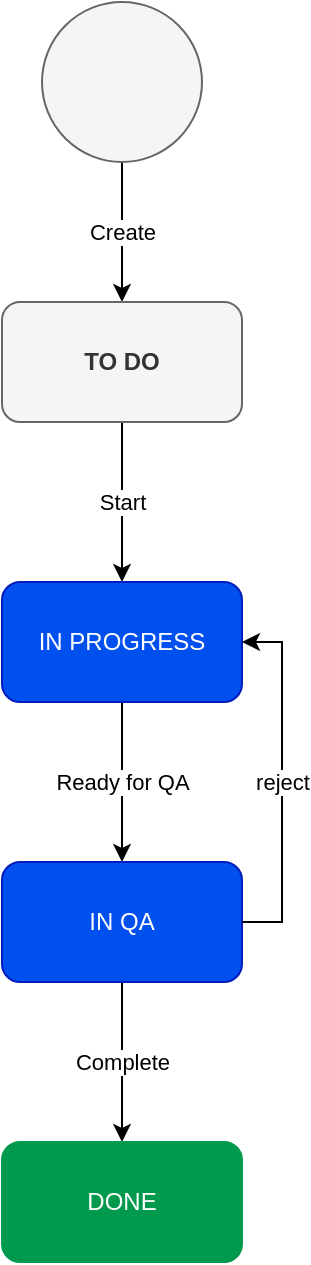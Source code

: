 <mxfile version="17.2.4" type="github">
  <diagram id="4rfmR-maDiOqtv5PfEjz" name="Page-1">
    <mxGraphModel dx="2370" dy="1287" grid="1" gridSize="10" guides="1" tooltips="1" connect="1" arrows="1" fold="1" page="1" pageScale="1" pageWidth="850" pageHeight="1100" math="0" shadow="0">
      <root>
        <mxCell id="0" />
        <mxCell id="1" parent="0" />
        <object label="&lt;font color=&quot;#000000&quot;&gt;Create&lt;/font&gt;" component="transition, status" id="YrOgD01m61sKEJDhOxur-11">
          <mxCell style="edgeStyle=orthogonalEdgeStyle;rounded=0;orthogonalLoop=1;jettySize=auto;html=1;fontColor=#FFFFFF;" parent="1" source="YrOgD01m61sKEJDhOxur-1" target="YrOgD01m61sKEJDhOxur-2" edge="1">
            <mxGeometry relative="1" as="geometry">
              <Array as="points">
                <mxPoint x="420" y="140" />
                <mxPoint x="420" y="140" />
              </Array>
            </mxGeometry>
          </mxCell>
        </object>
        <mxCell id="YrOgD01m61sKEJDhOxur-1" value="" style="ellipse;whiteSpace=wrap;html=1;aspect=fixed;fillColor=#f5f5f5;fontColor=#333333;strokeColor=#666666;" parent="1" vertex="1">
          <mxGeometry x="380" y="20" width="80" height="80" as="geometry" />
        </mxCell>
        <mxCell id="YrOgD01m61sKEJDhOxur-4" value="Start" style="edgeStyle=orthogonalEdgeStyle;rounded=0;orthogonalLoop=1;jettySize=auto;html=1;" parent="1" source="YrOgD01m61sKEJDhOxur-2" target="YrOgD01m61sKEJDhOxur-3" edge="1">
          <mxGeometry relative="1" as="geometry" />
        </mxCell>
        <mxCell id="YrOgD01m61sKEJDhOxur-2" value="&lt;b&gt;TO DO&lt;/b&gt;" style="rounded=1;whiteSpace=wrap;html=1;fillColor=#f5f5f5;fontColor=#333333;strokeColor=#666666;" parent="1" vertex="1">
          <mxGeometry x="360" y="170" width="120" height="60" as="geometry" />
        </mxCell>
        <mxCell id="YrOgD01m61sKEJDhOxur-6" value="Ready for QA" style="edgeStyle=orthogonalEdgeStyle;rounded=0;orthogonalLoop=1;jettySize=auto;html=1;" parent="1" source="YrOgD01m61sKEJDhOxur-3" target="YrOgD01m61sKEJDhOxur-5" edge="1">
          <mxGeometry relative="1" as="geometry" />
        </mxCell>
        <mxCell id="YrOgD01m61sKEJDhOxur-3" value="IN PROGRESS" style="rounded=1;whiteSpace=wrap;html=1;fillColor=#0050ef;fontColor=#ffffff;strokeColor=#001DBC;" parent="1" vertex="1">
          <mxGeometry x="360" y="310" width="120" height="60" as="geometry" />
        </mxCell>
        <mxCell id="YrOgD01m61sKEJDhOxur-8" value="Complete" style="edgeStyle=orthogonalEdgeStyle;rounded=0;orthogonalLoop=1;jettySize=auto;html=1;" parent="1" source="YrOgD01m61sKEJDhOxur-5" target="YrOgD01m61sKEJDhOxur-7" edge="1">
          <mxGeometry relative="1" as="geometry" />
        </mxCell>
        <mxCell id="YrOgD01m61sKEJDhOxur-5" value="IN QA" style="rounded=1;whiteSpace=wrap;html=1;fillColor=#0050ef;fontColor=#ffffff;strokeColor=#001DBC;" parent="1" vertex="1">
          <mxGeometry x="360" y="450" width="120" height="60" as="geometry" />
        </mxCell>
        <mxCell id="YrOgD01m61sKEJDhOxur-10" value="reject" style="edgeStyle=orthogonalEdgeStyle;rounded=0;orthogonalLoop=1;jettySize=auto;html=1;exitX=1;exitY=0.5;exitDx=0;exitDy=0;entryX=1;entryY=0.5;entryDx=0;entryDy=0;" parent="1" source="YrOgD01m61sKEJDhOxur-5" target="YrOgD01m61sKEJDhOxur-3" edge="1">
          <mxGeometry relative="1" as="geometry">
            <mxPoint x="550" y="340" as="targetPoint" />
          </mxGeometry>
        </mxCell>
        <mxCell id="YrOgD01m61sKEJDhOxur-7" value="&lt;font color=&quot;#ffffff&quot;&gt;DONE&lt;/font&gt;" style="rounded=1;whiteSpace=wrap;html=1;fillColor=#00994D;strokeColor=#00994D;" parent="1" vertex="1">
          <mxGeometry x="360" y="590" width="120" height="60" as="geometry" />
        </mxCell>
      </root>
    </mxGraphModel>
  </diagram>
</mxfile>
